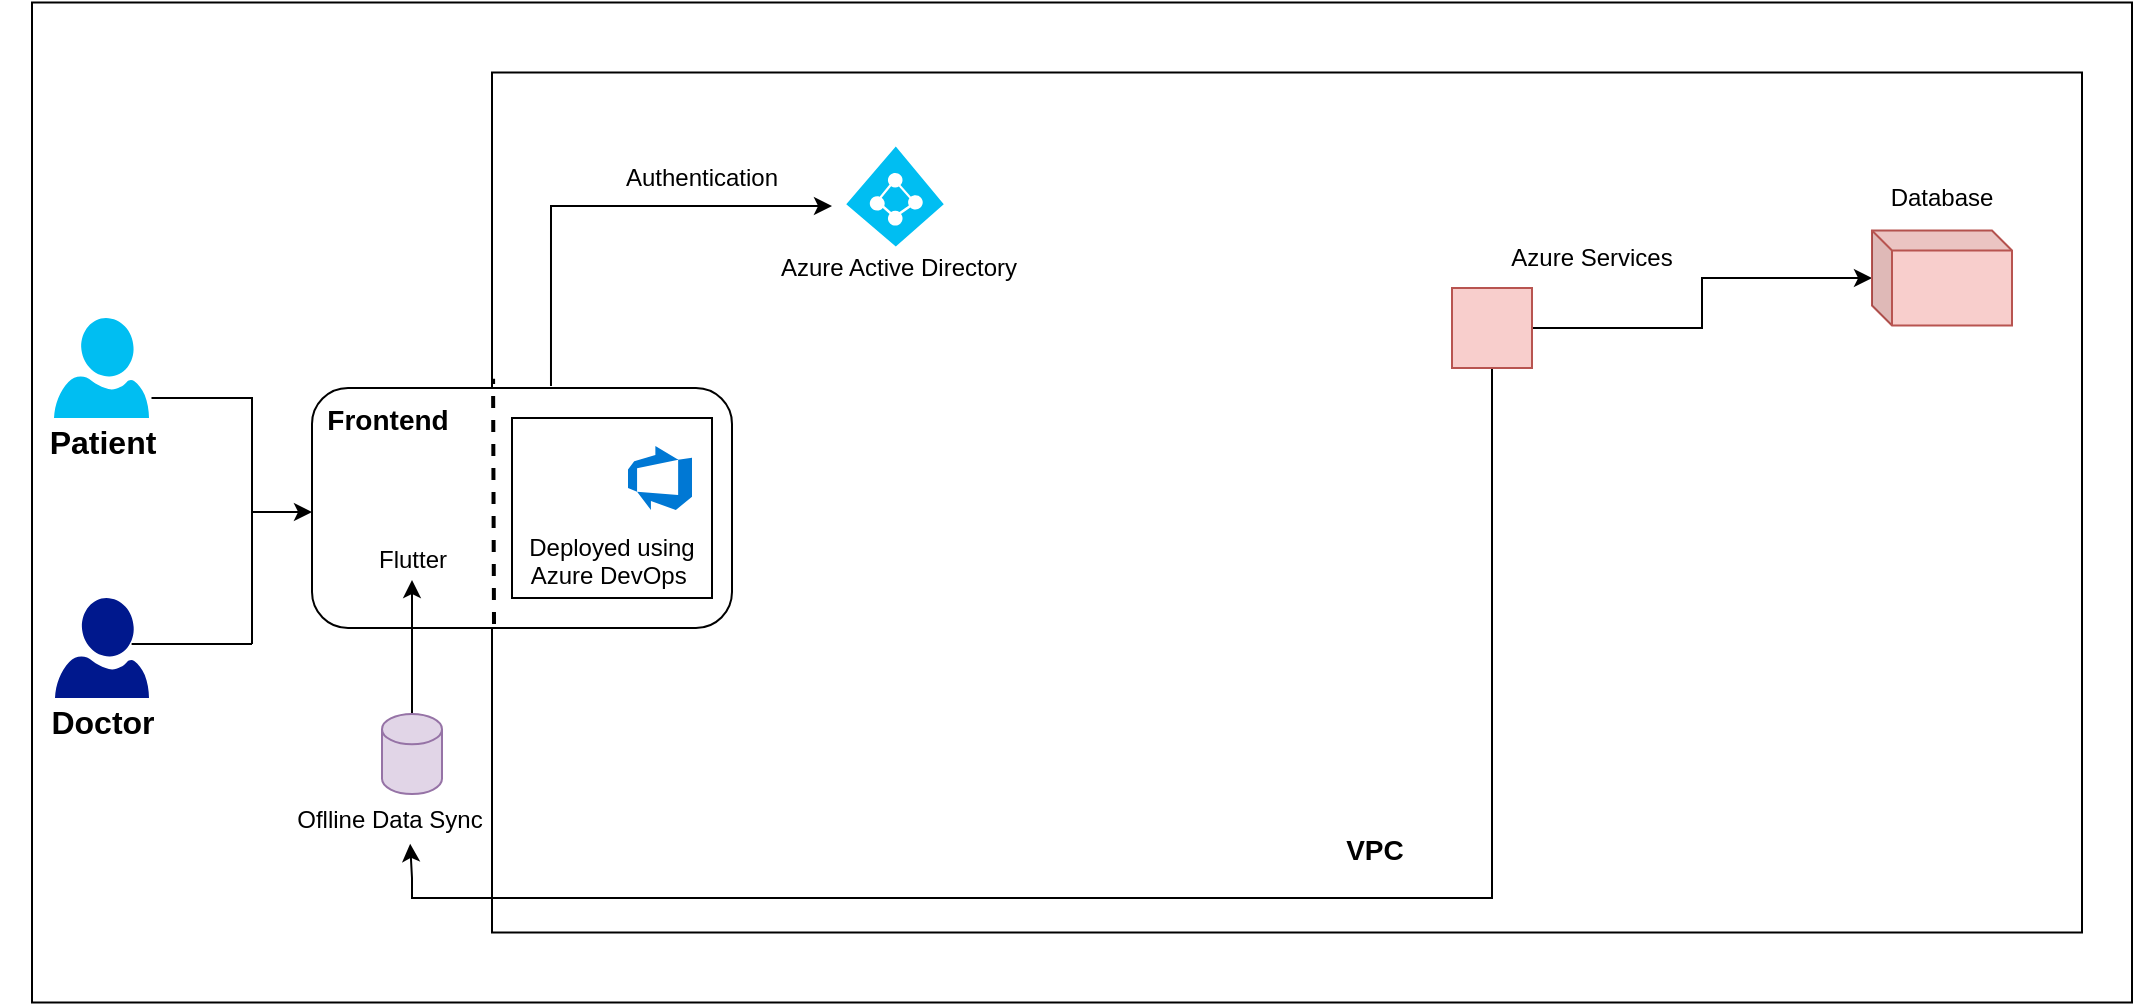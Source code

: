 <mxfile version="13.6.5" type="github"><diagram name="Page-1" id="aaaa8250-4180-3840-79b5-4cada1eebb92"><mxGraphModel dx="2071" dy="645" grid="1" gridSize="10" guides="1" tooltips="1" connect="1" arrows="1" fold="1" page="1" pageScale="1" pageWidth="850" pageHeight="1100" background="#ffffff" math="0" shadow="0"><root><mxCell id="0"/><mxCell id="1" parent="0"/><mxCell id="BQbjrtRNGqzy60TV7LUe-37" value="" style="rounded=0;whiteSpace=wrap;html=1;" vertex="1" parent="1"><mxGeometry x="-230" y="102.25" width="1050" height="500" as="geometry"/></mxCell><mxCell id="xvCDlrWYfSL3zY7_UxiG-4" value="" style="rounded=0;whiteSpace=wrap;html=1;" parent="1" vertex="1"><mxGeometry y="137.25" width="795" height="430" as="geometry"/></mxCell><mxCell id="BQbjrtRNGqzy60TV7LUe-23" value="" style="rounded=1;whiteSpace=wrap;html=1;" vertex="1" parent="1"><mxGeometry x="-90" y="295" width="210" height="120" as="geometry"/></mxCell><mxCell id="xvCDlrWYfSL3zY7_UxiG-8" style="edgeStyle=orthogonalEdgeStyle;rounded=0;orthogonalLoop=1;jettySize=auto;html=1;exitX=0.569;exitY=-0.008;exitDx=0;exitDy=0;exitPerimeter=0;" parent="1" source="BQbjrtRNGqzy60TV7LUe-23" edge="1"><mxGeometry relative="1" as="geometry"><mxPoint x="95" y="250" as="sourcePoint"/><Array as="points"><mxPoint x="29" y="204"/></Array><mxPoint x="170" y="204" as="targetPoint"/></mxGeometry></mxCell><mxCell id="xvCDlrWYfSL3zY7_UxiG-9" value="&lt;p style=&quot;line-height: 120%&quot;&gt;&lt;br&gt;&lt;/p&gt;&lt;p style=&quot;line-height: 120%&quot;&gt;&lt;br&gt;&lt;/p&gt;&lt;p style=&quot;line-height: 120%&quot;&gt;Deployed using Azure DevOps&amp;nbsp;&lt;/p&gt;" style="rounded=0;whiteSpace=wrap;html=1;" parent="1" vertex="1"><mxGeometry x="10" y="310" width="100" height="90" as="geometry"/></mxCell><mxCell id="xvCDlrWYfSL3zY7_UxiG-11" value="Azure Active Directory" style="text;html=1;strokeColor=none;fillColor=none;align=center;verticalAlign=middle;whiteSpace=wrap;rounded=0;" parent="1" vertex="1"><mxGeometry x="140" y="225" width="127" height="20" as="geometry"/></mxCell><mxCell id="xvCDlrWYfSL3zY7_UxiG-16" value="" style="edgeStyle=orthogonalEdgeStyle;rounded=0;orthogonalLoop=1;jettySize=auto;html=1;" parent="1" source="xvCDlrWYfSL3zY7_UxiG-12" target="xvCDlrWYfSL3zY7_UxiG-15" edge="1"><mxGeometry relative="1" as="geometry"/></mxCell><mxCell id="xvCDlrWYfSL3zY7_UxiG-56" style="edgeStyle=orthogonalEdgeStyle;rounded=0;orthogonalLoop=1;jettySize=auto;html=1;exitX=0.5;exitY=1;exitDx=0;exitDy=0;entryX=0.584;entryY=1.153;entryDx=0;entryDy=0;entryPerimeter=0;" parent="1" source="xvCDlrWYfSL3zY7_UxiG-12" target="xvCDlrWYfSL3zY7_UxiG-64" edge="1"><mxGeometry relative="1" as="geometry"><Array as="points"><mxPoint x="500" y="550"/><mxPoint x="-40" y="550"/><mxPoint x="-40" y="540"/></Array></mxGeometry></mxCell><mxCell id="xvCDlrWYfSL3zY7_UxiG-12" value="" style="whiteSpace=wrap;html=1;aspect=fixed;fillColor=#f8cecc;strokeColor=#b85450;" parent="1" vertex="1"><mxGeometry x="480" y="245" width="40" height="40" as="geometry"/></mxCell><mxCell id="xvCDlrWYfSL3zY7_UxiG-14" value="Azure Services" style="text;html=1;strokeColor=none;fillColor=none;align=center;verticalAlign=middle;whiteSpace=wrap;rounded=0;" parent="1" vertex="1"><mxGeometry x="490" y="220" width="120" height="20" as="geometry"/></mxCell><mxCell id="xvCDlrWYfSL3zY7_UxiG-15" value="" style="shape=cube;whiteSpace=wrap;html=1;boundedLbl=1;backgroundOutline=1;darkOpacity=0.05;darkOpacity2=0.1;strokeColor=#b85450;fillColor=#f8cecc;size=10;" parent="1" vertex="1"><mxGeometry x="690" y="216.25" width="70" height="47.5" as="geometry"/></mxCell><mxCell id="xvCDlrWYfSL3zY7_UxiG-17" value="Database" style="text;html=1;strokeColor=none;fillColor=none;align=center;verticalAlign=middle;whiteSpace=wrap;rounded=0;" parent="1" vertex="1"><mxGeometry x="665" y="190" width="120" height="20" as="geometry"/></mxCell><mxCell id="xvCDlrWYfSL3zY7_UxiG-38" style="edgeStyle=orthogonalEdgeStyle;rounded=0;orthogonalLoop=1;jettySize=auto;html=1;exitX=0.75;exitY=0;exitDx=0;exitDy=0;" parent="1" source="BQbjrtRNGqzy60TV7LUe-10" edge="1"><mxGeometry relative="1" as="geometry"><mxPoint x="-125" y="287.5" as="sourcePoint"/><mxPoint x="-90" y="357" as="targetPoint"/><Array as="points"><mxPoint x="-120" y="300"/><mxPoint x="-120" y="357"/></Array></mxGeometry></mxCell><mxCell id="BQbjrtRNGqzy60TV7LUe-39" value="" style="edgeStyle=orthogonalEdgeStyle;rounded=0;orthogonalLoop=1;jettySize=auto;html=1;strokeWidth=1;" edge="1" parent="1" source="xvCDlrWYfSL3zY7_UxiG-54" target="BQbjrtRNGqzy60TV7LUe-34"><mxGeometry relative="1" as="geometry"><Array as="points"><mxPoint x="-40" y="410"/><mxPoint x="-40" y="410"/></Array></mxGeometry></mxCell><mxCell id="xvCDlrWYfSL3zY7_UxiG-54" value="" style="shape=cylinder2;whiteSpace=wrap;html=1;boundedLbl=1;backgroundOutline=1;size=7.588;fillColor=#e1d5e7;strokeColor=#9673a6;" parent="1" vertex="1"><mxGeometry x="-55" y="458" width="30" height="40" as="geometry"/></mxCell><mxCell id="xvCDlrWYfSL3zY7_UxiG-64" value="Oflline Data Sync" style="text;html=1;strokeColor=none;fillColor=none;align=center;verticalAlign=middle;whiteSpace=wrap;rounded=0;" parent="1" vertex="1"><mxGeometry x="-111" y="501" width="120" height="19" as="geometry"/></mxCell><mxCell id="BQbjrtRNGqzy60TV7LUe-3" value="" style="verticalLabelPosition=bottom;html=1;verticalAlign=top;align=center;strokeColor=none;fillColor=#00BEF2;shape=mxgraph.azure.user;" vertex="1" parent="1"><mxGeometry x="-219" y="260" width="47.5" height="50" as="geometry"/></mxCell><mxCell id="BQbjrtRNGqzy60TV7LUe-4" value="" style="aspect=fixed;pointerEvents=1;shadow=0;dashed=0;html=1;strokeColor=none;labelPosition=center;verticalLabelPosition=bottom;verticalAlign=top;align=center;fillColor=#00188D;shape=mxgraph.azure.user" vertex="1" parent="1"><mxGeometry x="-218.5" y="400" width="47" height="50" as="geometry"/></mxCell><mxCell id="BQbjrtRNGqzy60TV7LUe-7" value="" style="endArrow=none;html=1;exitX=0.815;exitY=0.46;exitDx=0;exitDy=0;exitPerimeter=0;" edge="1" parent="1" source="BQbjrtRNGqzy60TV7LUe-4"><mxGeometry width="50" height="50" relative="1" as="geometry"><mxPoint x="-156" y="450" as="sourcePoint"/><mxPoint x="-120" y="423" as="targetPoint"/></mxGeometry></mxCell><mxCell id="BQbjrtRNGqzy60TV7LUe-8" value="" style="endArrow=none;html=1;" edge="1" parent="1"><mxGeometry width="50" height="50" relative="1" as="geometry"><mxPoint x="-120" y="423" as="sourcePoint"/><mxPoint x="-120" y="350" as="targetPoint"/></mxGeometry></mxCell><mxCell id="BQbjrtRNGqzy60TV7LUe-10" value="&lt;font style=&quot;font-size: 16px&quot;&gt;Patient&lt;/font&gt;" style="text;strokeColor=none;fillColor=none;html=1;fontSize=24;fontStyle=1;verticalAlign=middle;align=center;" vertex="1" parent="1"><mxGeometry x="-245.25" y="300" width="100" height="40" as="geometry"/></mxCell><mxCell id="BQbjrtRNGqzy60TV7LUe-11" value="&lt;font style=&quot;font-size: 16px&quot;&gt;Doctor&lt;/font&gt;" style="text;strokeColor=none;fillColor=none;html=1;fontSize=24;fontStyle=1;verticalAlign=middle;align=center;" vertex="1" parent="1"><mxGeometry x="-245.25" y="440" width="100" height="40" as="geometry"/></mxCell><mxCell id="BQbjrtRNGqzy60TV7LUe-12" value="" style="shape=image;html=1;verticalAlign=top;verticalLabelPosition=bottom;labelBackgroundColor=#ffffff;imageAspect=0;aspect=fixed;image=https://cdn2.iconfinder.com/data/icons/designer-skills/128/react-128.png" vertex="1" parent="1"><mxGeometry x="16" y="320" width="43" height="43" as="geometry"/></mxCell><mxCell id="BQbjrtRNGqzy60TV7LUe-13" value="" style="shape=image;html=1;verticalAlign=top;verticalLabelPosition=bottom;labelBackgroundColor=#ffffff;imageAspect=0;aspect=fixed;image=https://cdn4.iconfinder.com/data/icons/logos-brands-5/24/flutter-128.png" vertex="1" parent="1"><mxGeometry x="-59" y="336.5" width="33.5" height="33.5" as="geometry"/></mxCell><mxCell id="BQbjrtRNGqzy60TV7LUe-19" value="" style="aspect=fixed;html=1;points=[];align=center;image;fontSize=12;image=img/lib/mscae/Azure_DevOps.svg;" vertex="1" parent="1"><mxGeometry x="68" y="324" width="32" height="32" as="geometry"/></mxCell><mxCell id="BQbjrtRNGqzy60TV7LUe-24" value="&lt;b&gt;&lt;font style=&quot;font-size: 14px&quot;&gt;VPC&lt;/font&gt;&lt;/b&gt;" style="text;html=1;strokeColor=none;fillColor=none;align=center;verticalAlign=middle;whiteSpace=wrap;rounded=0;" vertex="1" parent="1"><mxGeometry x="414" y="511" width="55" height="30" as="geometry"/></mxCell><mxCell id="BQbjrtRNGqzy60TV7LUe-28" value="" style="verticalLabelPosition=bottom;html=1;verticalAlign=top;align=center;strokeColor=none;fillColor=#00BEF2;shape=mxgraph.azure.azure_active_directory;" vertex="1" parent="1"><mxGeometry x="177.13" y="174.25" width="48.75" height="50" as="geometry"/></mxCell><mxCell id="BQbjrtRNGqzy60TV7LUe-30" value="Authentication" style="text;html=1;strokeColor=none;fillColor=none;align=center;verticalAlign=middle;whiteSpace=wrap;rounded=0;" vertex="1" parent="1"><mxGeometry x="80" y="180" width="50" height="20" as="geometry"/></mxCell><mxCell id="BQbjrtRNGqzy60TV7LUe-34" value="Flutter" style="text;html=1;strokeColor=none;fillColor=none;align=center;verticalAlign=middle;whiteSpace=wrap;rounded=0;" vertex="1" parent="1"><mxGeometry x="-64" y="370" width="49" height="21" as="geometry"/></mxCell><mxCell id="BQbjrtRNGqzy60TV7LUe-35" value="&lt;font style=&quot;font-size: 14px&quot;&gt;&lt;b&gt;Frontend&lt;/b&gt;&lt;/font&gt;" style="text;html=1;strokeColor=none;fillColor=none;align=center;verticalAlign=middle;whiteSpace=wrap;rounded=0;" vertex="1" parent="1"><mxGeometry x="-77" y="301" width="50" height="20" as="geometry"/></mxCell><mxCell id="BQbjrtRNGqzy60TV7LUe-38" value="" style="endArrow=none;dashed=1;html=1;entryX=0.366;entryY=-0.039;entryDx=0;entryDy=0;entryPerimeter=0;strokeWidth=2;" edge="1" parent="1"><mxGeometry width="50" height="50" relative="1" as="geometry"><mxPoint x="1" y="413" as="sourcePoint"/><mxPoint x="0.54" y="290.32" as="targetPoint"/></mxGeometry></mxCell></root></mxGraphModel></diagram></mxfile>